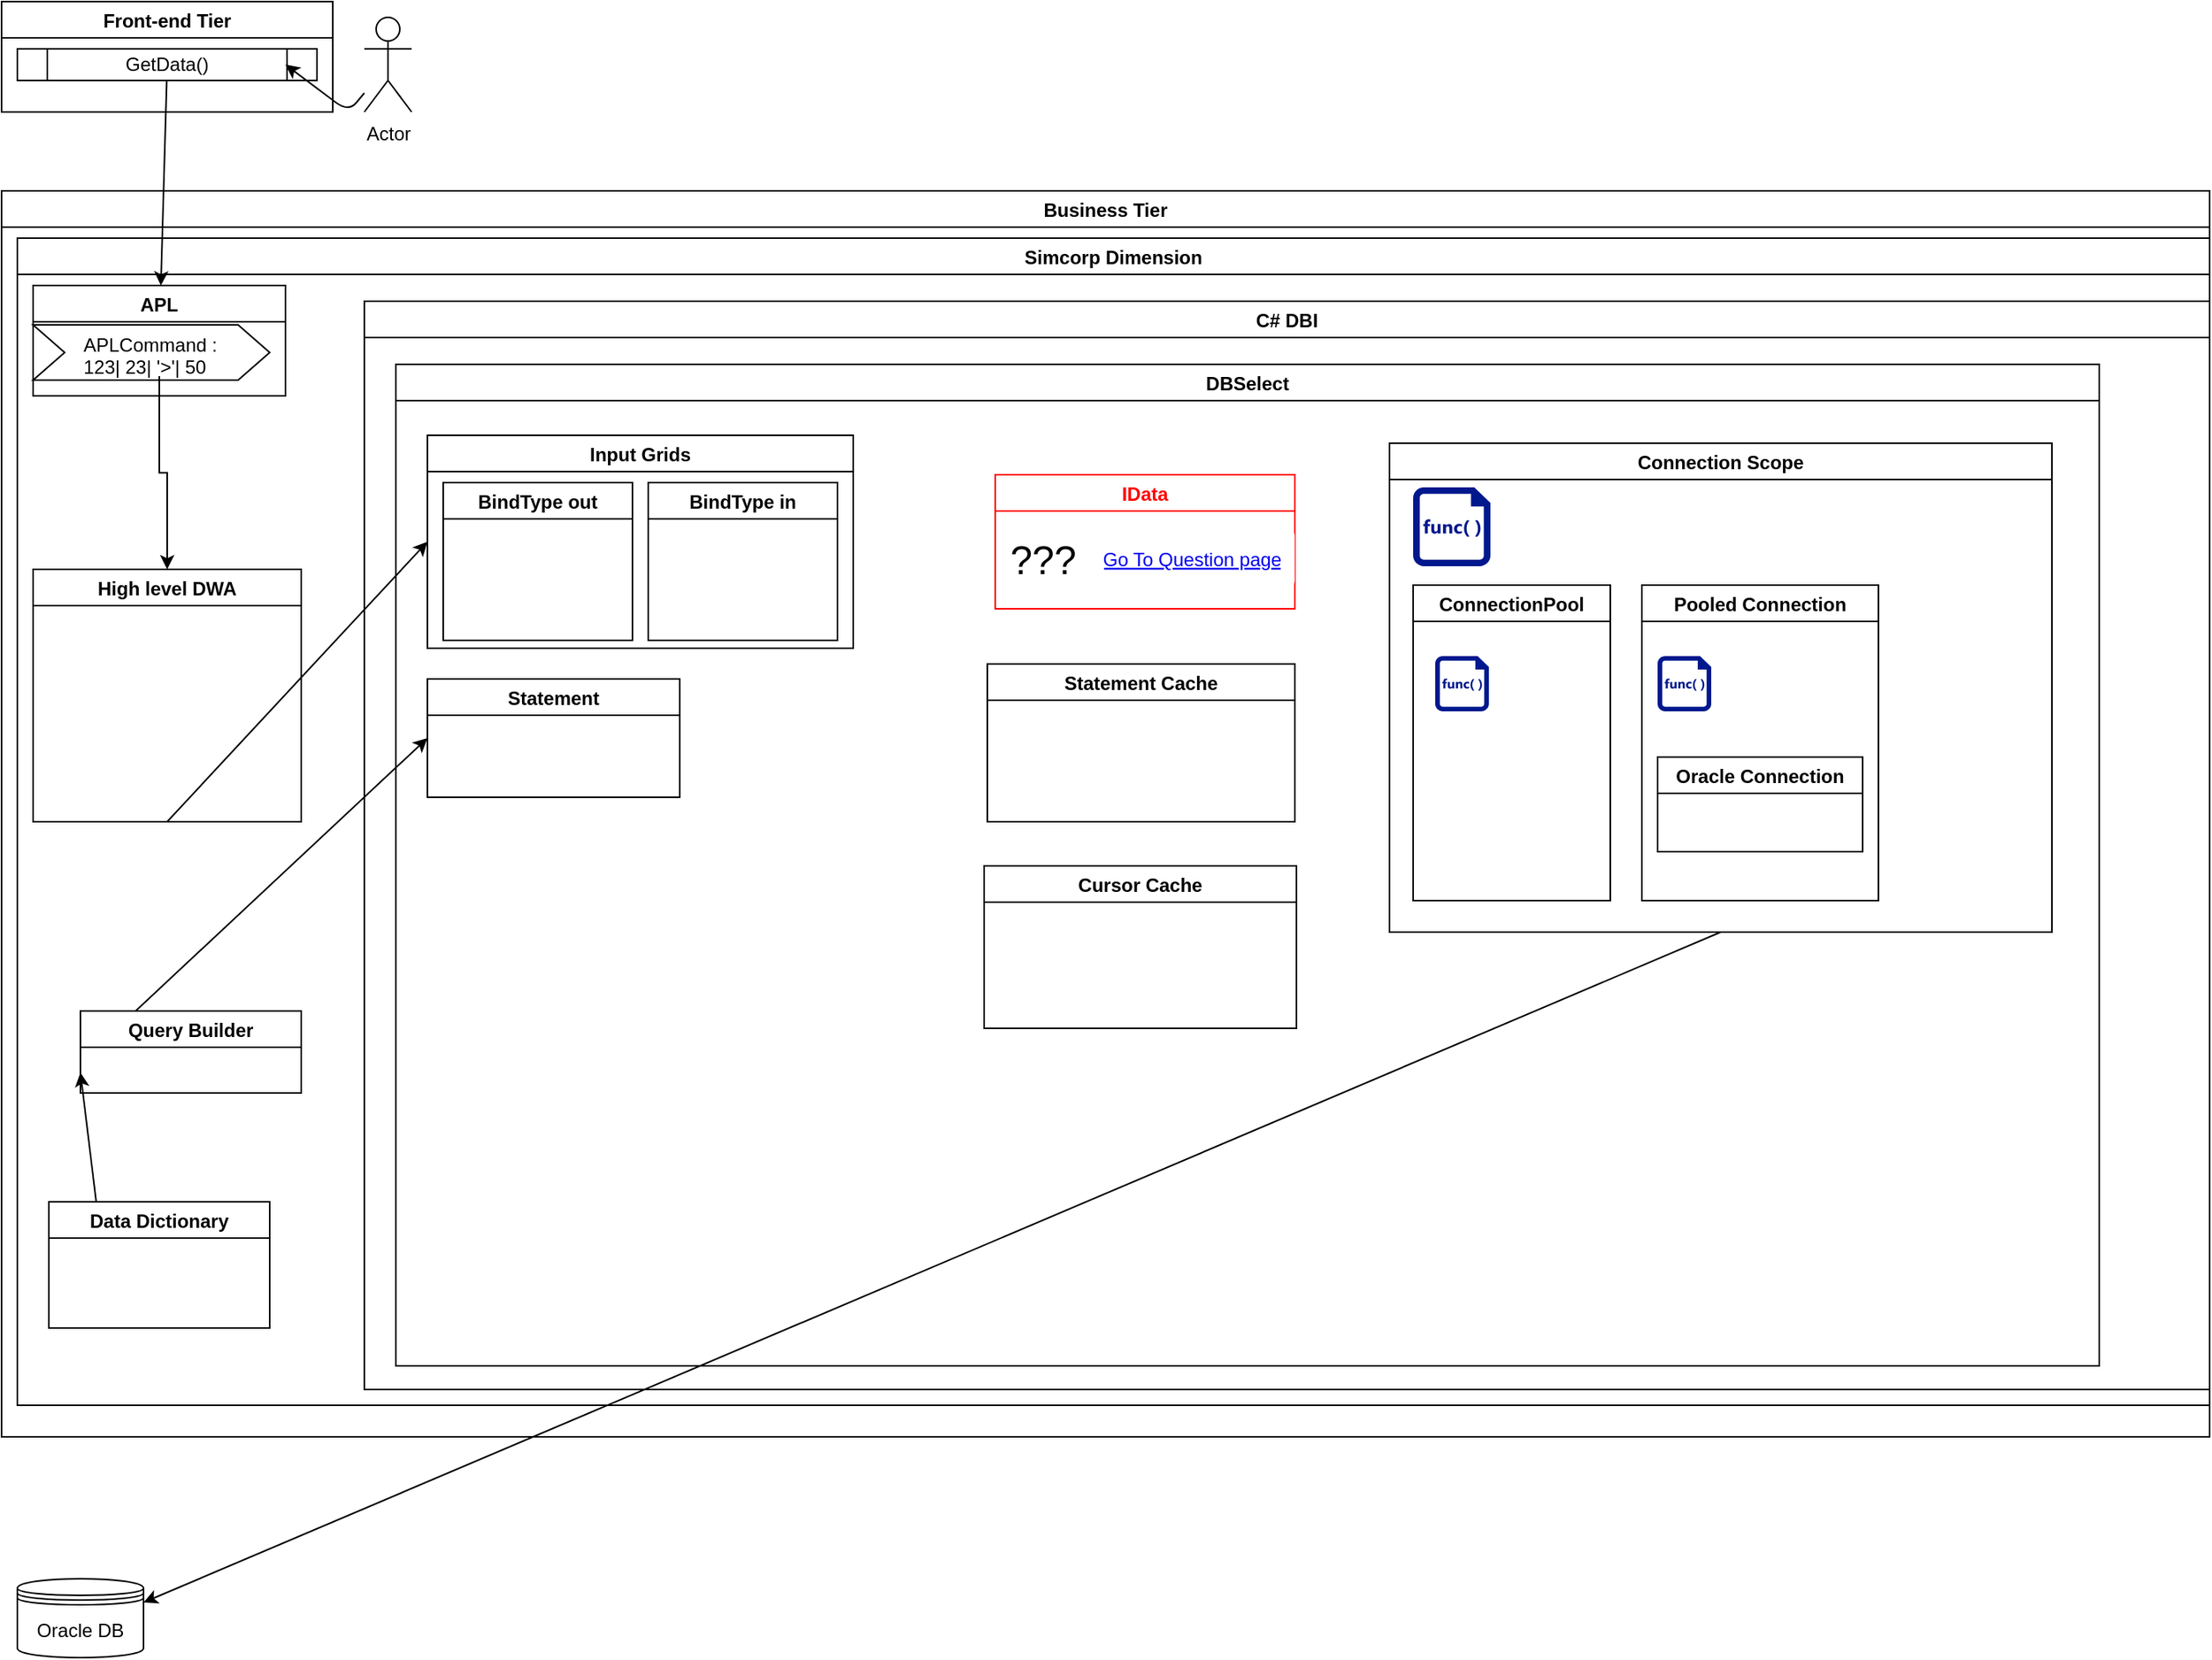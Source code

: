<mxfile version="12.2.7" type="github" pages="2"><diagram id="CIrG_0LU-4aWQzqDOjEn" name="Page-1"><mxGraphModel dx="1408" dy="868" grid="1" gridSize="10" guides="1" tooltips="1" connect="1" arrows="1" fold="1" page="1" pageScale="1" pageWidth="850" pageHeight="1100" math="0" shadow="0"><root><mxCell id="0"/><mxCell id="1" parent="0"/><mxCell id="ZymqSf7GflGRaIme3sdG-5" value="Front-end Tier" style="swimlane;" parent="1" vertex="1"><mxGeometry x="10" y="40" width="210" height="70" as="geometry"/></mxCell><mxCell id="ZymqSf7GflGRaIme3sdG-13" value="GetData()" style="shape=process;whiteSpace=wrap;html=1;backgroundOutline=1;" parent="ZymqSf7GflGRaIme3sdG-5" vertex="1"><mxGeometry x="10" y="30" width="190" height="20" as="geometry"/></mxCell><mxCell id="ZymqSf7GflGRaIme3sdG-6" value="Business Tier" style="swimlane;" parent="1" vertex="1"><mxGeometry x="10" y="160" width="1400" height="790" as="geometry"/></mxCell><mxCell id="ZymqSf7GflGRaIme3sdG-3" value="Simcorp Dimension" style="swimlane;" parent="ZymqSf7GflGRaIme3sdG-6" vertex="1"><mxGeometry x="10" y="30" width="1390" height="740" as="geometry"/></mxCell><mxCell id="ZymqSf7GflGRaIme3sdG-1" value="APL" style="swimlane;" parent="ZymqSf7GflGRaIme3sdG-3" vertex="1"><mxGeometry x="10" y="30" width="160" height="70" as="geometry"/></mxCell><mxCell id="ZymqSf7GflGRaIme3sdG-16" value="" style="shape=step;perimeter=stepPerimeter;whiteSpace=wrap;html=1;fixedSize=1;" parent="ZymqSf7GflGRaIme3sdG-1" vertex="1"><mxGeometry y="25" width="150" height="35" as="geometry"/></mxCell><mxCell id="ZymqSf7GflGRaIme3sdG-15" value="APLCommand :&lt;br&gt;123| 23| '&amp;gt;'| 50" style="text;html=1;resizable=0;points=[];autosize=1;align=left;verticalAlign=top;spacingTop=-4;" parent="ZymqSf7GflGRaIme3sdG-1" vertex="1"><mxGeometry x="30" y="27.5" width="100" height="30" as="geometry"/></mxCell><mxCell id="ZymqSf7GflGRaIme3sdG-4" value="C# DBI" style="swimlane;" parent="ZymqSf7GflGRaIme3sdG-3" vertex="1"><mxGeometry x="220" y="40" width="1170" height="690" as="geometry"/></mxCell><mxCell id="ZymqSf7GflGRaIme3sdG-26" value="DBSelect" style="swimlane;" parent="ZymqSf7GflGRaIme3sdG-4" vertex="1"><mxGeometry x="20" y="40" width="1080" height="635" as="geometry"/></mxCell><mxCell id="ZymqSf7GflGRaIme3sdG-25" value="Input Grids" style="swimlane;" parent="ZymqSf7GflGRaIme3sdG-26" vertex="1"><mxGeometry x="20" y="45" width="270" height="135" as="geometry"/></mxCell><mxCell id="ZymqSf7GflGRaIme3sdG-32" value="BindType out" style="swimlane;startSize=23;" parent="ZymqSf7GflGRaIme3sdG-25" vertex="1"><mxGeometry x="10" y="30" width="120" height="100" as="geometry"/></mxCell><mxCell id="ZymqSf7GflGRaIme3sdG-33" value="BindType in" style="swimlane;startSize=23;" parent="ZymqSf7GflGRaIme3sdG-25" vertex="1"><mxGeometry x="140" y="30" width="120" height="100" as="geometry"/></mxCell><mxCell id="ZymqSf7GflGRaIme3sdG-31" value="Statement" style="swimlane;" parent="ZymqSf7GflGRaIme3sdG-26" vertex="1"><mxGeometry x="20" y="199.5" width="160" height="75" as="geometry"/></mxCell><mxCell id="rMCHLNc98j5XO19tQlCP-1" value="IData" style="swimlane;fontColor=#FF0000;labelBorderColor=none;strokeColor=#FF0000;" parent="ZymqSf7GflGRaIme3sdG-26" vertex="1"><mxGeometry x="380" y="70" width="190" height="85" as="geometry"/></mxCell><UserObject label="Go To Question page" link="data:page/id,71B-SOm9cUIOTv7Iu4LW" id="cu_YPFqvdlkeICT90DMO-1"><mxCell style="fontColor=#0000EE;fontStyle=4;rounded=1;overflow=hidden;spacing=10;strokeColor=none;" parent="rMCHLNc98j5XO19tQlCP-1" vertex="1"><mxGeometry x="60" y="33" width="130" height="40" as="geometry"/></mxCell></UserObject><mxCell id="3RF3JXQVtFilahz4xsx5-1" value="&lt;font style=&quot;font-size: 25px&quot;&gt;???&lt;/font&gt;" style="text;html=1;resizable=0;autosize=1;align=center;verticalAlign=middle;points=[];fillColor=none;strokeColor=none;rounded=0;" parent="rMCHLNc98j5XO19tQlCP-1" vertex="1"><mxGeometry y="42.5" width="60" height="20" as="geometry"/></mxCell><mxCell id="n2dJ4AjI0rwfn0Yz12Wr-1" value="Statement Cache" style="swimlane;" parent="ZymqSf7GflGRaIme3sdG-26" vertex="1"><mxGeometry x="375" y="190" width="195" height="100" as="geometry"/></mxCell><mxCell id="n2dJ4AjI0rwfn0Yz12Wr-2" value="Cursor Cache" style="swimlane;" parent="ZymqSf7GflGRaIme3sdG-26" vertex="1"><mxGeometry x="373" y="318" width="198" height="103" as="geometry"/></mxCell><mxCell id="DtBX6NLFF5DQazswjTbd-1" value="Connection Scope" style="swimlane;" parent="ZymqSf7GflGRaIme3sdG-26" vertex="1"><mxGeometry x="630" y="50" width="420" height="310" as="geometry"><mxRectangle x="630" y="50" width="130" height="23" as="alternateBounds"/></mxGeometry></mxCell><mxCell id="n2dJ4AjI0rwfn0Yz12Wr-3" value="ConnectionPool" style="swimlane;" parent="DtBX6NLFF5DQazswjTbd-1" vertex="1"><mxGeometry x="15" y="90" width="125" height="200" as="geometry"/></mxCell><UserObject label="" link="https://simhub.simcorp.com/SimCorp/IMS.Platform/blob/master/src/IMS.Platform/Data/Database/ConnectionPool.cs" id="n2dJ4AjI0rwfn0Yz12Wr-4"><mxCell style="aspect=fixed;pointerEvents=1;shadow=0;dashed=0;html=1;strokeColor=none;labelPosition=center;verticalLabelPosition=bottom;verticalAlign=top;align=center;fillColor=#00188D;shape=mxgraph.mscae.enterprise.code_file" parent="n2dJ4AjI0rwfn0Yz12Wr-3" vertex="1"><mxGeometry x="14" y="45" width="34" height="35" as="geometry"/></mxCell></UserObject><mxCell id="DtBX6NLFF5DQazswjTbd-2" value="Pooled Connection" style="swimlane;" parent="DtBX6NLFF5DQazswjTbd-1" vertex="1"><mxGeometry x="160" y="90" width="150" height="200" as="geometry"/></mxCell><UserObject label="" link="https://simhub.simcorp.com/SimCorp/IMS.Platform/blob/master/src/IMS.Platform/Data/Database/PooledConnection.cs" id="DtBX6NLFF5DQazswjTbd-3"><mxCell style="aspect=fixed;pointerEvents=1;shadow=0;dashed=0;html=1;strokeColor=none;labelPosition=center;verticalLabelPosition=bottom;verticalAlign=top;align=center;fillColor=#00188D;shape=mxgraph.mscae.enterprise.code_file" parent="DtBX6NLFF5DQazswjTbd-2" vertex="1"><mxGeometry x="10" y="45" width="34" height="35" as="geometry"/></mxCell></UserObject><mxCell id="DtBX6NLFF5DQazswjTbd-5" value="Oracle Connection" style="swimlane;strokeColor=#000000;fontColor=#000000;startSize=23;" parent="DtBX6NLFF5DQazswjTbd-2" vertex="1"><mxGeometry x="10" y="109" width="130" height="60" as="geometry"/></mxCell><UserObject label="" link="https://simhub.simcorp.com/SimCorp/IMS.Platform/blob/master/src/IMS.Platform/Data/Database/ConnectionScope.cs" id="DtBX6NLFF5DQazswjTbd-8"><mxCell style="aspect=fixed;pointerEvents=1;shadow=0;dashed=0;html=1;strokeColor=none;labelPosition=center;verticalLabelPosition=bottom;verticalAlign=top;align=center;fillColor=#00188D;shape=mxgraph.mscae.enterprise.code_file;fontColor=#000000;" parent="DtBX6NLFF5DQazswjTbd-1" vertex="1"><mxGeometry x="15" y="28" width="49" height="50" as="geometry"/></mxCell></UserObject><mxCell id="ZymqSf7GflGRaIme3sdG-22" value="High level DWA" style="swimlane;" parent="ZymqSf7GflGRaIme3sdG-3" vertex="1"><mxGeometry x="10" y="210" width="170" height="160" as="geometry"/></mxCell><mxCell id="ZymqSf7GflGRaIme3sdG-18" value="" style="edgeStyle=orthogonalEdgeStyle;rounded=0;orthogonalLoop=1;jettySize=auto;html=1;entryX=0.5;entryY=0;entryDx=0;entryDy=0;" parent="ZymqSf7GflGRaIme3sdG-3" source="ZymqSf7GflGRaIme3sdG-15" target="ZymqSf7GflGRaIme3sdG-22" edge="1"><mxGeometry relative="1" as="geometry"><mxPoint x="320" y="73" as="targetPoint"/></mxGeometry></mxCell><mxCell id="ZymqSf7GflGRaIme3sdG-19" value="Query Builder" style="swimlane;" parent="ZymqSf7GflGRaIme3sdG-3" vertex="1"><mxGeometry x="40" y="490" width="140" height="52" as="geometry"/></mxCell><mxCell id="ZymqSf7GflGRaIme3sdG-20" value="Data Dictionary" style="swimlane;" parent="ZymqSf7GflGRaIme3sdG-3" vertex="1"><mxGeometry x="20" y="611" width="140" height="80" as="geometry"/></mxCell><mxCell id="ZymqSf7GflGRaIme3sdG-21" value="" style="endArrow=classic;html=1;entryX=0;entryY=0.75;entryDx=0;entryDy=0;" parent="ZymqSf7GflGRaIme3sdG-3" target="ZymqSf7GflGRaIme3sdG-19" edge="1"><mxGeometry width="50" height="50" relative="1" as="geometry"><mxPoint x="50" y="611" as="sourcePoint"/><mxPoint x="100" y="561" as="targetPoint"/></mxGeometry></mxCell><mxCell id="ZymqSf7GflGRaIme3sdG-24" value="" style="endArrow=classic;html=1;exitX=0.5;exitY=1;exitDx=0;exitDy=0;entryX=0;entryY=0.5;entryDx=0;entryDy=0;" parent="ZymqSf7GflGRaIme3sdG-3" source="ZymqSf7GflGRaIme3sdG-22" target="ZymqSf7GflGRaIme3sdG-25" edge="1"><mxGeometry width="50" height="50" relative="1" as="geometry"><mxPoint x="110" y="310" as="sourcePoint"/><mxPoint x="383" y="130" as="targetPoint"/></mxGeometry></mxCell><mxCell id="ZymqSf7GflGRaIme3sdG-27" value="" style="endArrow=classic;html=1;exitX=0.25;exitY=0;exitDx=0;exitDy=0;entryX=0;entryY=0.5;entryDx=0;entryDy=0;" parent="ZymqSf7GflGRaIme3sdG-3" source="ZymqSf7GflGRaIme3sdG-19" target="ZymqSf7GflGRaIme3sdG-31" edge="1"><mxGeometry width="50" height="50" relative="1" as="geometry"><mxPoint x="160" y="510" as="sourcePoint"/><mxPoint x="310" y="400" as="targetPoint"/></mxGeometry></mxCell><mxCell id="ZymqSf7GflGRaIme3sdG-8" value="Oracle DB" style="shape=datastore;whiteSpace=wrap;html=1;" parent="1" vertex="1"><mxGeometry x="20" y="1040" width="80" height="50" as="geometry"/></mxCell><mxCell id="ZymqSf7GflGRaIme3sdG-11" value="Actor" style="shape=umlActor;verticalLabelPosition=bottom;labelBackgroundColor=#ffffff;verticalAlign=top;html=1;outlineConnect=0;" parent="1" vertex="1"><mxGeometry x="240" y="50" width="30" height="60" as="geometry"/></mxCell><mxCell id="ZymqSf7GflGRaIme3sdG-12" value="" style="endArrow=classic;html=1;" parent="1" source="ZymqSf7GflGRaIme3sdG-11" edge="1"><mxGeometry width="50" height="50" relative="1" as="geometry"><mxPoint x="200" y="140" as="sourcePoint"/><mxPoint x="190" y="80" as="targetPoint"/><Array as="points"><mxPoint x="230" y="110"/></Array></mxGeometry></mxCell><mxCell id="ZymqSf7GflGRaIme3sdG-14" value="" style="endArrow=classic;html=1;" parent="1" source="ZymqSf7GflGRaIme3sdG-13" target="ZymqSf7GflGRaIme3sdG-1" edge="1"><mxGeometry width="50" height="50" relative="1" as="geometry"><mxPoint x="90" y="130" as="sourcePoint"/><mxPoint x="140" y="80" as="targetPoint"/></mxGeometry></mxCell><mxCell id="DtBX6NLFF5DQazswjTbd-4" value="" style="endArrow=classic;html=1;fontColor=#FF0000;entryX=1;entryY=0.3;entryDx=0;entryDy=0;exitX=0.5;exitY=1;exitDx=0;exitDy=0;" parent="1" target="ZymqSf7GflGRaIme3sdG-8" edge="1" source="DtBX6NLFF5DQazswjTbd-1"><mxGeometry width="50" height="50" relative="1" as="geometry"><mxPoint x="1140" y="630" as="sourcePoint"/><mxPoint x="60" y="1110" as="targetPoint"/></mxGeometry></mxCell></root></mxGraphModel></diagram><diagram id="71B-SOm9cUIOTv7Iu4LW" name="IData Questions"><mxGraphModel dx="1185" dy="868" grid="0" gridSize="10" guides="1" tooltips="1" connect="1" arrows="1" fold="1" page="1" pageScale="1" pageWidth="827" pageHeight="1169" math="0" shadow="0"><root><mxCell id="_cV0G9bo2B-u-460bpZ4-0"/><mxCell id="_cV0G9bo2B-u-460bpZ4-1" parent="_cV0G9bo2B-u-460bpZ4-0"/><mxCell id="yIrSMp09_-rdWpnz3TUS-0" value="&lt;font style=&quot;font-size: 22px&quot;&gt;IData Questions:&lt;/font&gt;" style="text;html=1;resizable=0;points=[];autosize=1;align=left;verticalAlign=top;spacingTop=-4;" vertex="1" parent="_cV0G9bo2B-u-460bpZ4-1"><mxGeometry x="59" y="26" width="180" height="20" as="geometry"/></mxCell><mxCell id="yIrSMp09_-rdWpnz3TUS-1" value="How related to other elements?" style="text;html=1;resizable=0;points=[];autosize=1;align=left;verticalAlign=top;spacingTop=-4;" vertex="1" parent="_cV0G9bo2B-u-460bpZ4-1"><mxGeometry x="59" y="100" width="180" height="20" as="geometry"/></mxCell></root></mxGraphModel></diagram></mxfile>